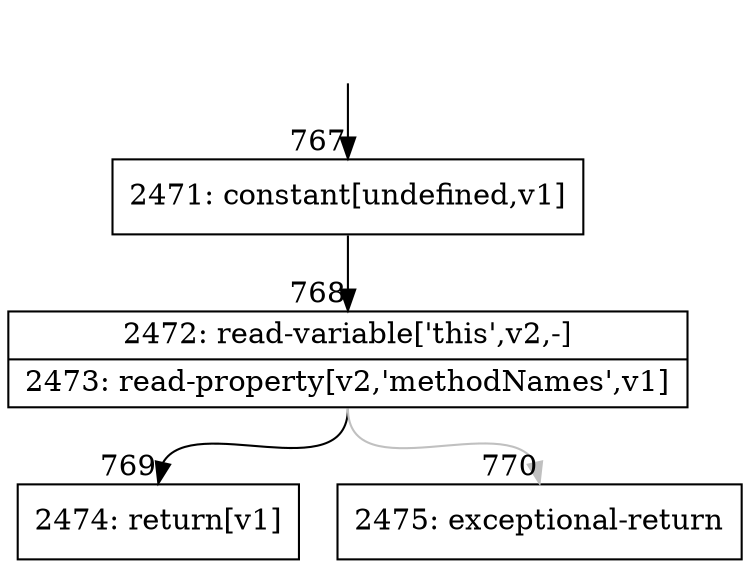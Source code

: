 digraph {
rankdir="TD"
BB_entry84[shape=none,label=""];
BB_entry84 -> BB767 [tailport=s, headport=n, headlabel="    767"]
BB767 [shape=record label="{2471: constant[undefined,v1]}" ] 
BB767 -> BB768 [tailport=s, headport=n, headlabel="      768"]
BB768 [shape=record label="{2472: read-variable['this',v2,-]|2473: read-property[v2,'methodNames',v1]}" ] 
BB768 -> BB769 [tailport=s, headport=n, headlabel="      769"]
BB768 -> BB770 [tailport=s, headport=n, color=gray, headlabel="      770"]
BB769 [shape=record label="{2474: return[v1]}" ] 
BB770 [shape=record label="{2475: exceptional-return}" ] 
//#$~ 786
}
